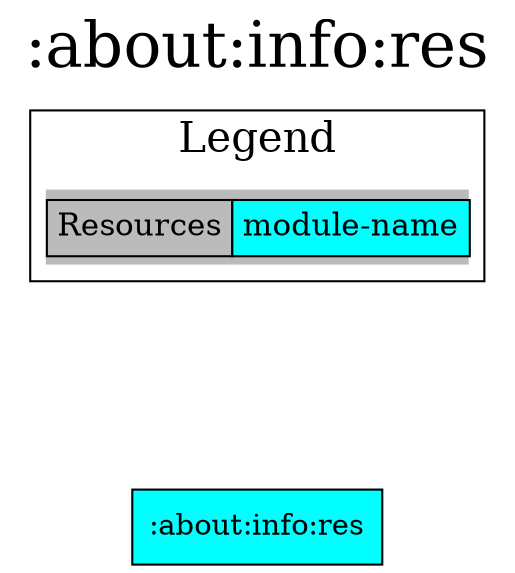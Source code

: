 digraph {
edge ["dir"="forward"]
graph ["dpi"="100","label"=":about:info:res","labelloc"="t","fontsize"="30","ranksep"="1.5","rankdir"="TB"]
node ["style"="filled"]
":about:info:res" ["shape"="box","fillcolor"="#00FFFF"]
{
edge ["dir"="none"]
graph ["rank"="same"]
":about:info:res"
}
subgraph "cluster_legend" {
edge ["dir"="none"]
graph ["label"="Legend","fontsize"="20"]
"Legend" ["style"="filled","fillcolor"="#bbbbbb","shape"="none","margin"="0","fontsize"="15","label"=<
<TABLE BORDER="0" CELLBORDER="1" CELLSPACING="0" CELLPADDING="4">
<TR><TD>Resources</TD><TD BGCOLOR="#00FFFF">module-name</TD></TR>
</TABLE>
>]
} -> ":about:info:res" ["style"="invis"]
}
